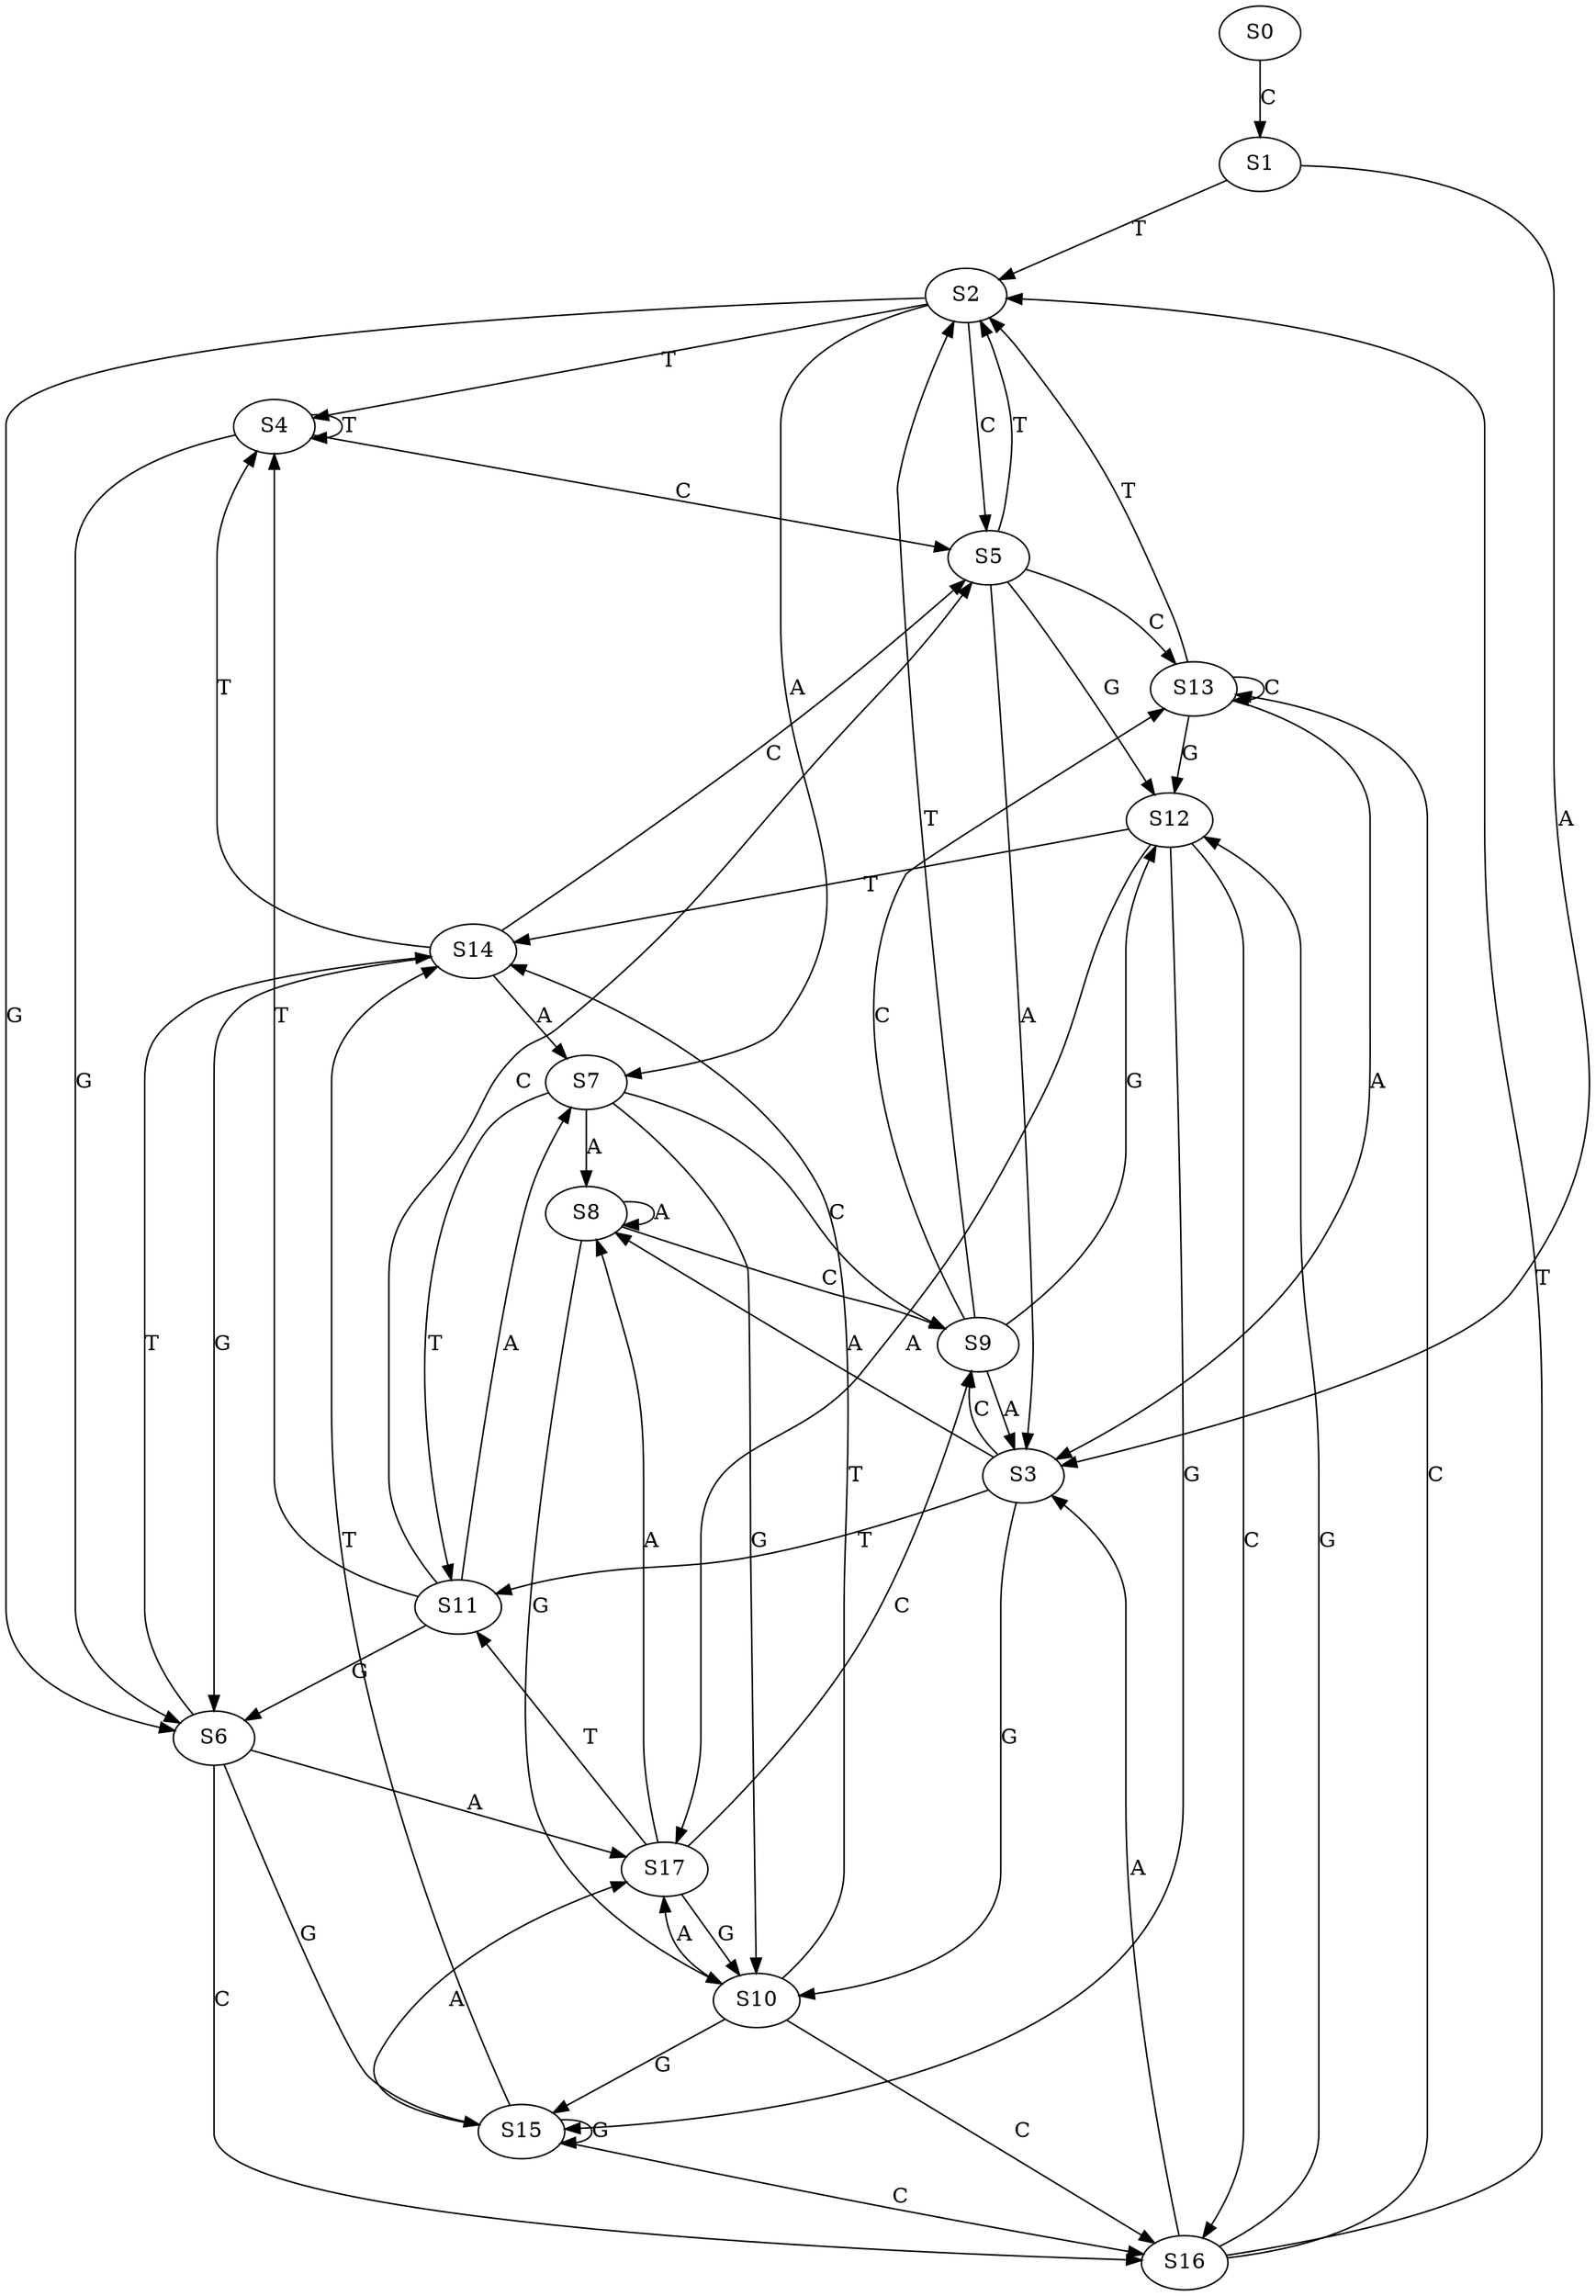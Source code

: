 strict digraph  {
	S0 -> S1 [ label = C ];
	S1 -> S2 [ label = T ];
	S1 -> S3 [ label = A ];
	S2 -> S4 [ label = T ];
	S2 -> S5 [ label = C ];
	S2 -> S6 [ label = G ];
	S2 -> S7 [ label = A ];
	S3 -> S8 [ label = A ];
	S3 -> S9 [ label = C ];
	S3 -> S10 [ label = G ];
	S3 -> S11 [ label = T ];
	S4 -> S5 [ label = C ];
	S4 -> S6 [ label = G ];
	S4 -> S4 [ label = T ];
	S5 -> S3 [ label = A ];
	S5 -> S12 [ label = G ];
	S5 -> S13 [ label = C ];
	S5 -> S2 [ label = T ];
	S6 -> S14 [ label = T ];
	S6 -> S15 [ label = G ];
	S6 -> S16 [ label = C ];
	S6 -> S17 [ label = A ];
	S7 -> S10 [ label = G ];
	S7 -> S9 [ label = C ];
	S7 -> S11 [ label = T ];
	S7 -> S8 [ label = A ];
	S8 -> S10 [ label = G ];
	S8 -> S9 [ label = C ];
	S8 -> S8 [ label = A ];
	S9 -> S3 [ label = A ];
	S9 -> S13 [ label = C ];
	S9 -> S2 [ label = T ];
	S9 -> S12 [ label = G ];
	S10 -> S14 [ label = T ];
	S10 -> S17 [ label = A ];
	S10 -> S16 [ label = C ];
	S10 -> S15 [ label = G ];
	S11 -> S6 [ label = G ];
	S11 -> S5 [ label = C ];
	S11 -> S4 [ label = T ];
	S11 -> S7 [ label = A ];
	S12 -> S15 [ label = G ];
	S12 -> S16 [ label = C ];
	S12 -> S14 [ label = T ];
	S12 -> S17 [ label = A ];
	S13 -> S3 [ label = A ];
	S13 -> S12 [ label = G ];
	S13 -> S2 [ label = T ];
	S13 -> S13 [ label = C ];
	S14 -> S7 [ label = A ];
	S14 -> S5 [ label = C ];
	S14 -> S4 [ label = T ];
	S14 -> S6 [ label = G ];
	S15 -> S14 [ label = T ];
	S15 -> S17 [ label = A ];
	S15 -> S15 [ label = G ];
	S15 -> S16 [ label = C ];
	S16 -> S12 [ label = G ];
	S16 -> S3 [ label = A ];
	S16 -> S2 [ label = T ];
	S16 -> S13 [ label = C ];
	S17 -> S8 [ label = A ];
	S17 -> S10 [ label = G ];
	S17 -> S9 [ label = C ];
	S17 -> S11 [ label = T ];
}
